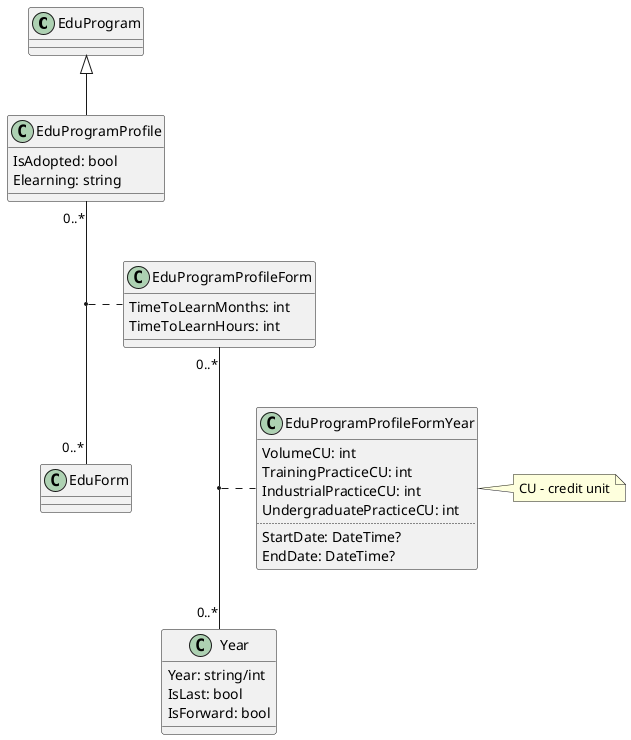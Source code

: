 @startuml Volume of educational program

EduProgram <|-- EduProgramProfile

EduProgramProfile "0..*" -- "0..*" EduForm
(EduProgramProfile, EduForm) .. EduProgramProfileForm

EduProgramProfileForm "0..*" -- "0..*" Year
(EduProgramProfileForm, Year) .. EduProgramProfileFormYear

class EduProgramProfile {
    IsAdopted: bool
    Elearning: string
}
 
class Year {
    Year: string/int
    IsLast: bool
    IsForward: bool
}

class EduProgramProfileForm {
    TimeToLearnMonths: int
    TimeToLearnHours: int
}

class EduProgramProfileFormYear {
    VolumeCU: int
    TrainingPracticeCU: int
    IndustrialPracticeCU: int
    UndergraduatePracticeCU: int
    ..
    StartDate: DateTime?
    EndDate: DateTime?
}

note right: CU - credit unit

@enduml
